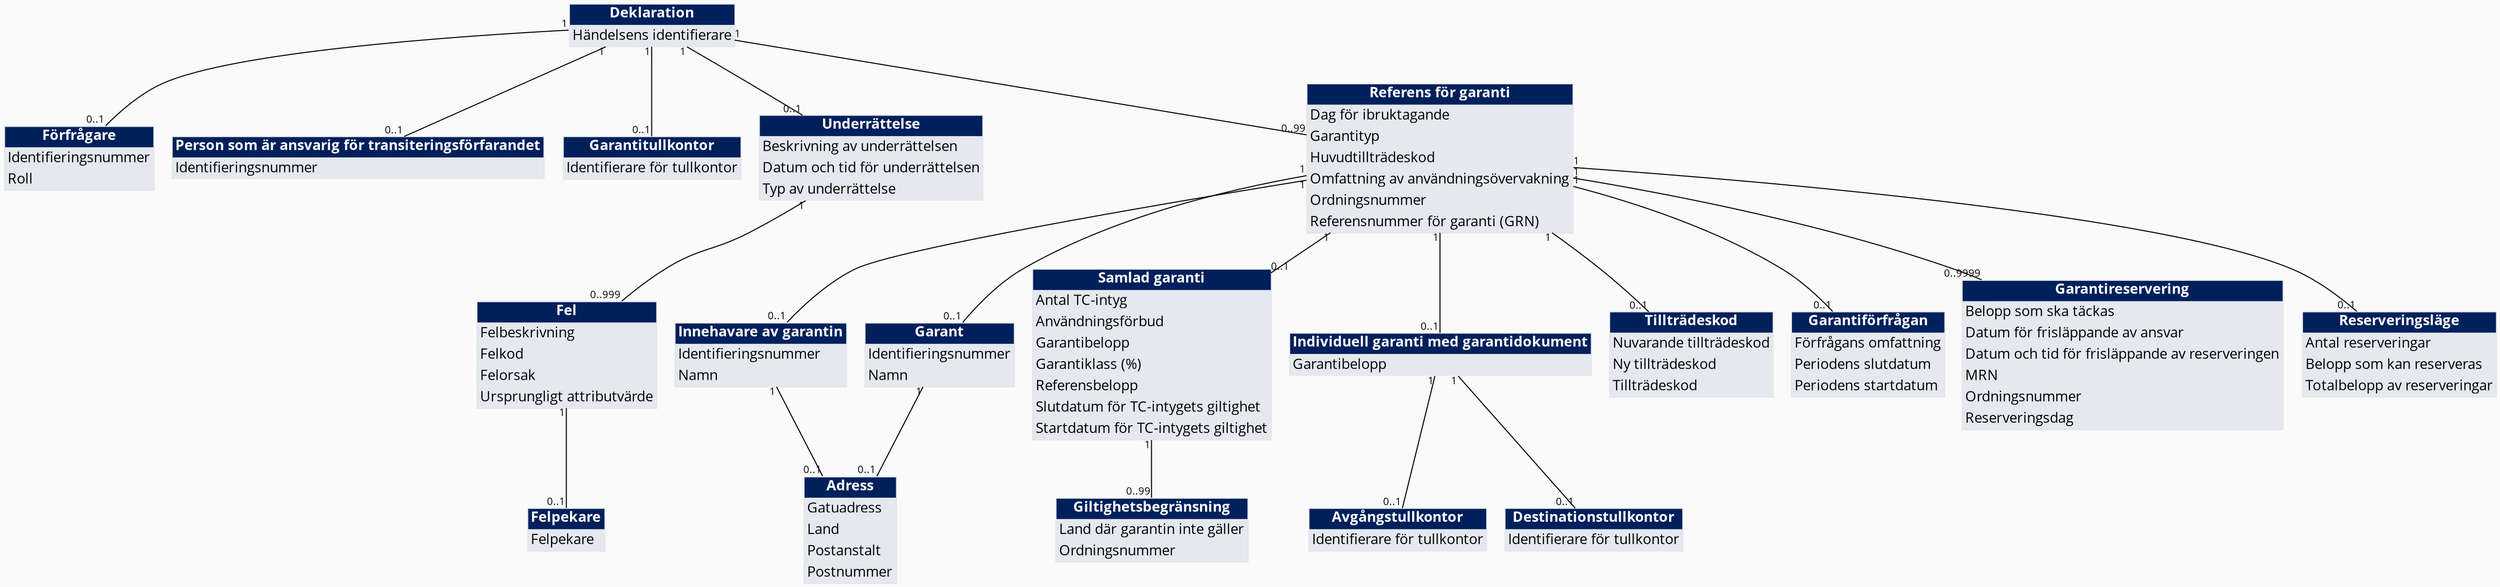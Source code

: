Graph ClassDiagram {
bgcolor="#fafafa"
node [shape=plain, fontname="Open Sans"]
edge [fontname="Open Sans" width="2"]
"FIg-001" -- "FIg-002" [headlabel="0..1" taillabel="1" fontsize=10]
"FIg-001" -- "FIg-003" [headlabel="0..1" taillabel="1" fontsize=10]
"FIg-001" -- "FIg-004" [headlabel="0..1" taillabel="1" fontsize=10]
"FIg-001" -- "FIg-028" [headlabel="0..1" taillabel="1" fontsize=10]
"FIg-001" -- "FIg-120" [headlabel="0..99" taillabel="1" fontsize=10]
"FIg-007" -- "FIg-083" [headlabel="0..1" taillabel="1" fontsize=10]
"FIg-013" -- "FIg-083" [headlabel="0..1" taillabel="1" fontsize=10]
"FIg-017" -- "FIg-023" [headlabel="0..1" taillabel="1" fontsize=10]
"FIg-018" -- "FIg-020" [headlabel="0..99" taillabel="1" fontsize=10]
"FIg-021" -- "FIg-104" [headlabel="0..1" taillabel="1" fontsize=10]
"FIg-021" -- "FIg-123" [headlabel="0..1" taillabel="1" fontsize=10]
"FIg-028" -- "FIg-017" [headlabel="0..999" taillabel="1" fontsize=10]
"FIg-120" -- "FIg-005" [headlabel="0..1" taillabel="1" fontsize=10]
"FIg-120" -- "FIg-006" [headlabel="0..1" taillabel="1" fontsize=10]
"FIg-120" -- "FIg-007" [headlabel="0..1" taillabel="1" fontsize=10]
"FIg-120" -- "FIg-008" [headlabel="0..9999" taillabel="1" fontsize=10]
"FIg-120" -- "FIg-010" [headlabel="0..1" taillabel="1" fontsize=10]
"FIg-120" -- "FIg-013" [headlabel="0..1" taillabel="1" fontsize=10]
"FIg-120" -- "FIg-018" [headlabel="0..1" taillabel="1" fontsize=10]
"FIg-120" -- "FIg-021" [headlabel="0..1" taillabel="1" fontsize=10]
"FIg-001" [label=<<table border="0" cellspacing="0" cellborder="1" color="#E3E5E9"><tr><td bgcolor="#00205B"><font color="white"><b>Deklaration</b></font></td></tr><tr><td bgcolor="#e5e8ee" align="left" sides="LRB">Händelsens identifierare</td></tr></table>>]
"FIg-002" [label=<<table border="0" cellspacing="0" cellborder="1" color="#E3E5E9"><tr><td bgcolor="#00205B"><font color="white"><b>Förfrågare</b></font></td></tr><tr><td bgcolor="#e5e8ee" align="left" sides="LR">Identifieringsnummer</td></tr><tr><td bgcolor="#e5e8ee" align="left" sides="LRB">Roll</td></tr></table>>]
"FIg-003" [label=<<table border="0" cellspacing="0" cellborder="1" color="#E3E5E9"><tr><td bgcolor="#00205B"><font color="white"><b>Person som är ansvarig för transiteringsförfarandet</b></font></td></tr><tr><td bgcolor="#e5e8ee" align="left" sides="LR">Identifieringsnummer</td></tr></table>>]
"FIg-004" [label=<<table border="0" cellspacing="0" cellborder="1" color="#E3E5E9"><tr><td bgcolor="#00205B"><font color="white"><b>Garantitullkontor</b></font></td></tr><tr><td bgcolor="#e5e8ee" align="left" sides="LRB">Identifierare för tullkontor</td></tr></table>>]
"FIg-005" [label=<<table border="0" cellspacing="0" cellborder="1" color="#E3E5E9"><tr><td bgcolor="#00205B"><font color="white"><b>Tillträdeskod</b></font></td></tr><tr><td bgcolor="#e5e8ee" align="left" sides="LR">Nuvarande tillträdeskod</td></tr><tr><td bgcolor="#e5e8ee" align="left" sides="LR">Ny tillträdeskod</td></tr><tr><td bgcolor="#e5e8ee" align="left" sides="LRB">Tillträdeskod</td></tr></table>>]
"FIg-006" [label=<<table border="0" cellspacing="0" cellborder="1" color="#E3E5E9"><tr><td bgcolor="#00205B"><font color="white"><b>Garantiförfrågan</b></font></td></tr><tr><td bgcolor="#e5e8ee" align="left" sides="LR">Förfrågans omfattning</td></tr><tr><td bgcolor="#e5e8ee" align="left" sides="LR">Periodens slutdatum</td></tr><tr><td bgcolor="#e5e8ee" align="left" sides="LRB">Periodens startdatum</td></tr></table>>]
"FIg-007" [label=<<table border="0" cellspacing="0" cellborder="1" color="#E3E5E9"><tr><td bgcolor="#00205B"><font color="white"><b>Innehavare av garantin</b></font></td></tr><tr><td bgcolor="#e5e8ee" align="left" sides="LR">Identifieringsnummer</td></tr><tr><td bgcolor="#e5e8ee" align="left" sides="LRB">Namn</td></tr></table>>]
"FIg-008" [label=<<table border="0" cellspacing="0" cellborder="1" color="#E3E5E9"><tr><td bgcolor="#00205B"><font color="white"><b>Garantireservering</b></font></td></tr><tr><td bgcolor="#e5e8ee" align="left" sides="LR">Belopp som ska täckas</td></tr><tr><td bgcolor="#e5e8ee" align="left" sides="LR">Datum för frisläppande av ansvar</td></tr><tr><td bgcolor="#e5e8ee" align="left" sides="LR">Datum och tid för frisläppande av reserveringen</td></tr><tr><td bgcolor="#e5e8ee" align="left" sides="LR">MRN</td></tr><tr><td bgcolor="#e5e8ee" align="left" sides="LR">Ordningsnummer</td></tr><tr><td bgcolor="#e5e8ee" align="left" sides="LRB">Reserveringsdag</td></tr></table>>]
"FIg-010" [label=<<table border="0" cellspacing="0" cellborder="1" color="#E3E5E9"><tr><td bgcolor="#00205B"><font color="white"><b>Reserveringsläge</b></font></td></tr><tr><td bgcolor="#e5e8ee" align="left" sides="LR">Antal reserveringar</td></tr><tr><td bgcolor="#e5e8ee" align="left" sides="LR">Belopp som kan reserveras</td></tr><tr><td bgcolor="#e5e8ee" align="left" sides="LRB">Totalbelopp av reserveringar</td></tr></table>>]
"FIg-013" [label=<<table border="0" cellspacing="0" cellborder="1" color="#E3E5E9"><tr><td bgcolor="#00205B"><font color="white"><b>Garant</b></font></td></tr><tr><td bgcolor="#e5e8ee" align="left" sides="LR">Identifieringsnummer</td></tr><tr><td bgcolor="#e5e8ee" align="left" sides="LRB">Namn</td></tr></table>>]
"FIg-017" [label=<<table border="0" cellspacing="0" cellborder="1" color="#E3E5E9"><tr><td bgcolor="#00205B"><font color="white"><b>Fel</b></font></td></tr><tr><td bgcolor="#e5e8ee" align="left" sides="LR">Felbeskrivning</td></tr><tr><td bgcolor="#e5e8ee" align="left" sides="LR">Felkod</td></tr><tr><td bgcolor="#e5e8ee" align="left" sides="LR">Felorsak</td></tr><tr><td bgcolor="#e5e8ee" align="left" sides="LRB">Ursprungligt attributvärde</td></tr></table>>]
"FIg-018" [label=<<table border="0" cellspacing="0" cellborder="1" color="#E3E5E9"><tr><td bgcolor="#00205B"><font color="white"><b>Samlad garanti</b></font></td></tr><tr><td bgcolor="#e5e8ee" align="left" sides="LR">Antal TC-intyg</td></tr><tr><td bgcolor="#e5e8ee" align="left" sides="LR">Användningsförbud</td></tr><tr><td bgcolor="#e5e8ee" align="left" sides="LR">Garantibelopp</td></tr><tr><td bgcolor="#e5e8ee" align="left" sides="LR">Garantiklass (%)</td></tr><tr><td bgcolor="#e5e8ee" align="left" sides="LR">Referensbelopp</td></tr><tr><td bgcolor="#e5e8ee" align="left" sides="LR">Slutdatum för TC-intygets giltighet</td></tr><tr><td bgcolor="#e5e8ee" align="left" sides="LRB">Startdatum för TC-intygets giltighet</td></tr></table>>]
"FIg-020" [label=<<table border="0" cellspacing="0" cellborder="1" color="#E3E5E9"><tr><td bgcolor="#00205B"><font color="white"><b>Giltighetsbegränsning</b></font></td></tr><tr><td bgcolor="#e5e8ee" align="left" sides="LR">Land där garantin inte gäller</td></tr><tr><td bgcolor="#e5e8ee" align="left" sides="LRB">Ordningsnummer</td></tr></table>>]
"FIg-021" [label=<<table border="0" cellspacing="0" cellborder="1" color="#E3E5E9"><tr><td bgcolor="#00205B"><font color="white"><b>Individuell garanti med garantidokument</b></font></td></tr><tr><td bgcolor="#e5e8ee" align="left" sides="LR">Garantibelopp</td></tr></table>>]
"FIg-023" [label=<<table border="0" cellspacing="0" cellborder="1" color="#E3E5E9"><tr><td bgcolor="#00205B"><font color="white"><b>Felpekare</b></font></td></tr><tr><td bgcolor="#e5e8ee" align="left" sides="LRB">Felpekare</td></tr></table>>]
"FIg-028" [label=<<table border="0" cellspacing="0" cellborder="1" color="#E3E5E9"><tr><td bgcolor="#00205B"><font color="white"><b>Underrättelse</b></font></td></tr><tr><td bgcolor="#e5e8ee" align="left" sides="LR">Beskrivning av underrättelsen</td></tr><tr><td bgcolor="#e5e8ee" align="left" sides="LR">Datum och tid för underrättelsen</td></tr><tr><td bgcolor="#e5e8ee" align="left" sides="LR">Typ av underrättelse</td></tr></table>>]
"FIg-083" [label=<<table border="0" cellspacing="0" cellborder="1" color="#E3E5E9"><tr><td bgcolor="#00205B"><font color="white"><b>Adress</b></font></td></tr><tr><td bgcolor="#e5e8ee" align="left" sides="LR">Gatuadress</td></tr><tr><td bgcolor="#e5e8ee" align="left" sides="LR">Land</td></tr><tr><td bgcolor="#e5e8ee" align="left" sides="LR">Postanstalt</td></tr><tr><td bgcolor="#e5e8ee" align="left" sides="LRB">Postnummer</td></tr></table>>]
"FIg-104" [label=<<table border="0" cellspacing="0" cellborder="1" color="#E3E5E9"><tr><td bgcolor="#00205B"><font color="white"><b>Avgångstullkontor</b></font></td></tr><tr><td bgcolor="#e5e8ee" align="left" sides="LRB">Identifierare för tullkontor</td></tr></table>>]
"FIg-120" [label=<<table border="0" cellspacing="0" cellborder="1" color="#E3E5E9"><tr><td bgcolor="#00205B"><font color="white"><b>Referens för garanti</b></font></td></tr><tr><td bgcolor="#e5e8ee" align="left" sides="LR">Dag för ibruktagande</td></tr><tr><td bgcolor="#e5e8ee" align="left" sides="LR">Garantityp</td></tr><tr><td bgcolor="#e5e8ee" align="left" sides="LR">Huvudtillträdeskod</td></tr><tr><td bgcolor="#e5e8ee" align="left" sides="LR">Omfattning av användningsövervakning</td></tr><tr><td bgcolor="#e5e8ee" align="left" sides="LR">Ordningsnummer</td></tr><tr><td bgcolor="#e5e8ee" align="left" sides="LRB">Referensnummer för garanti (GRN)</td></tr></table>>]
"FIg-123" [label=<<table border="0" cellspacing="0" cellborder="1" color="#E3E5E9"><tr><td bgcolor="#00205B"><font color="white"><b>Destinationstullkontor</b></font></td></tr><tr><td bgcolor="#e5e8ee" align="left" sides="LRB">Identifierare för tullkontor</td></tr></table>>]
}
